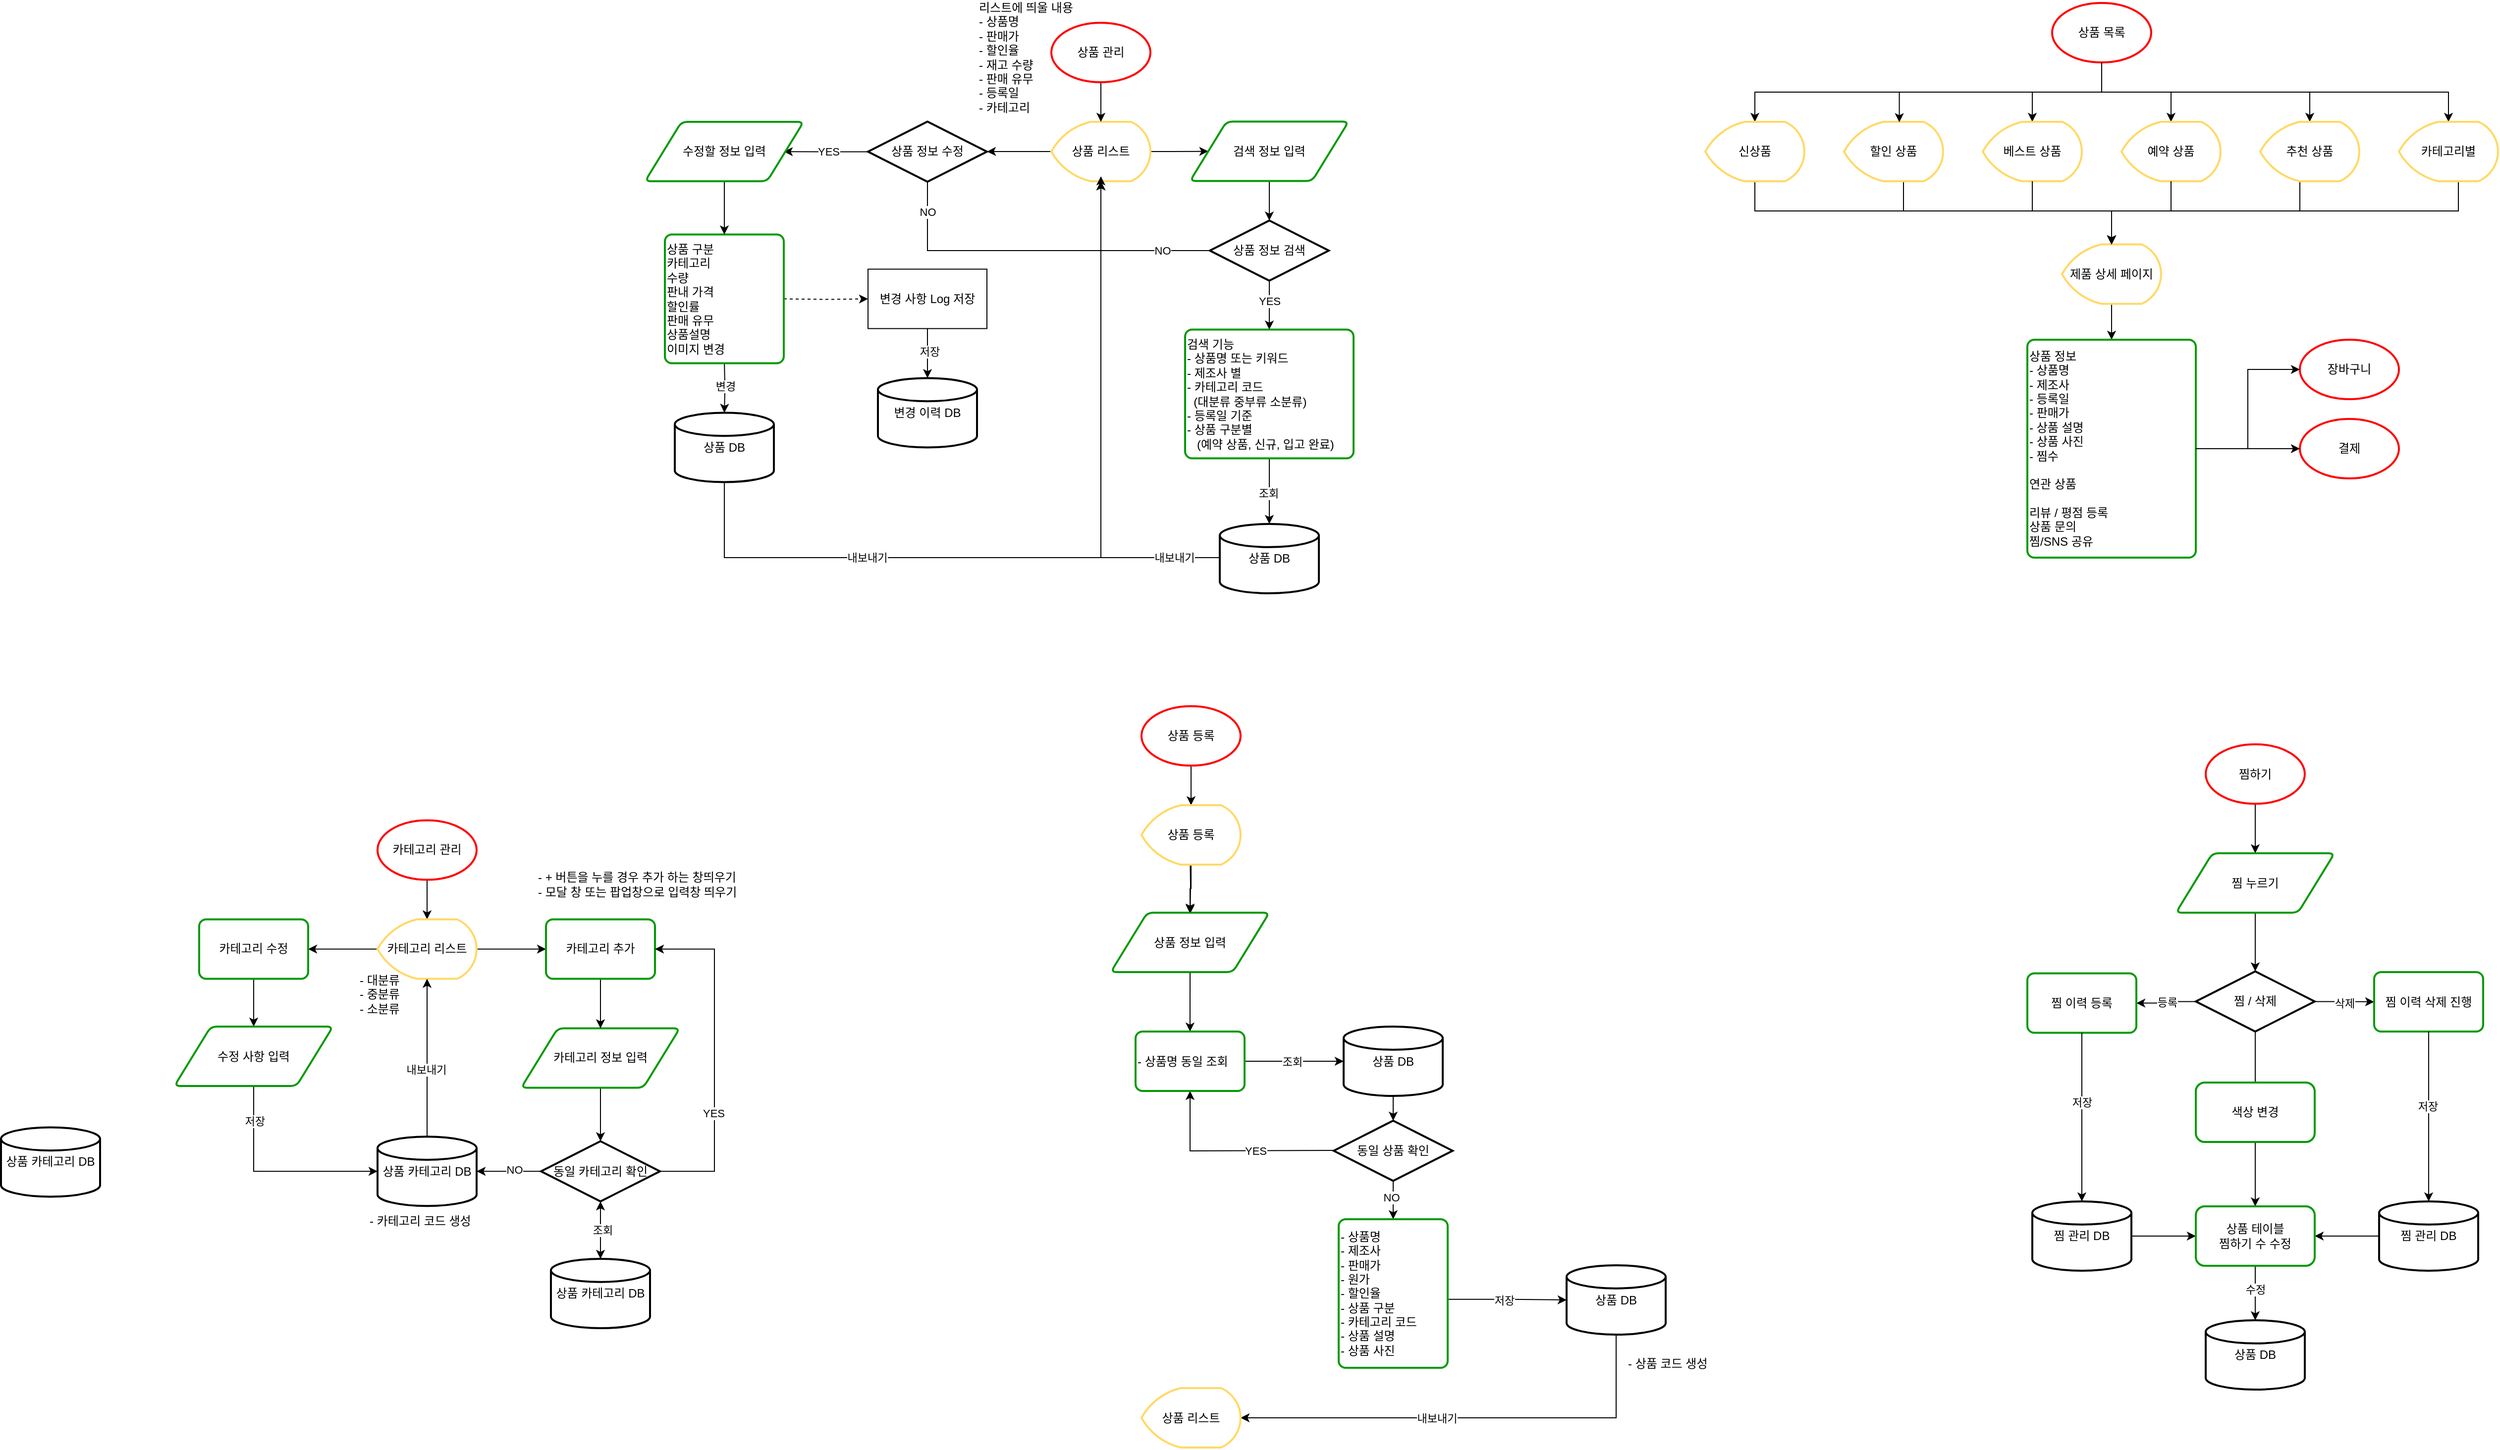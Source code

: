 <mxfile version="23.1.2" type="device">
  <diagram name="페이지-1" id="yqJjdgmA4nHY2cZOTzCT">
    <mxGraphModel dx="2234" dy="1586" grid="1" gridSize="10" guides="1" tooltips="1" connect="1" arrows="1" fold="1" page="0" pageScale="1" pageWidth="827" pageHeight="1169" math="0" shadow="0">
      <root>
        <mxCell id="0" />
        <mxCell id="1" parent="0" />
        <mxCell id="NPe-8h-_CcpF1HoH4NOW-5" value="" style="edgeStyle=orthogonalEdgeStyle;rounded=0;orthogonalLoop=1;jettySize=auto;html=1;" parent="1" edge="1">
          <mxGeometry relative="1" as="geometry">
            <mxPoint x="510" y="178.5" as="sourcePoint" />
            <mxPoint x="510.059" y="239.5" as="targetPoint" />
          </mxGeometry>
        </mxCell>
        <mxCell id="NPe-8h-_CcpF1HoH4NOW-21" value="" style="edgeStyle=orthogonalEdgeStyle;rounded=0;orthogonalLoop=1;jettySize=auto;html=1;" parent="1" edge="1">
          <mxGeometry relative="1" as="geometry">
            <mxPoint x="510" y="299.5" as="sourcePoint" />
            <mxPoint x="509.966" y="358.517" as="targetPoint" />
          </mxGeometry>
        </mxCell>
        <mxCell id="NPe-8h-_CcpF1HoH4NOW-9" value="" style="edgeStyle=orthogonalEdgeStyle;rounded=0;orthogonalLoop=1;jettySize=auto;html=1;exitX=1;exitY=0.5;exitDx=0;exitDy=0;entryX=0;entryY=0.5;entryDx=0;entryDy=0;entryPerimeter=0;" parent="1" source="NPe-8h-_CcpF1HoH4NOW-161" target="NPe-8h-_CcpF1HoH4NOW-165" edge="1">
          <mxGeometry relative="1" as="geometry">
            <mxPoint x="770" y="388.5" as="sourcePoint" />
            <mxPoint x="650" y="388.583" as="targetPoint" />
          </mxGeometry>
        </mxCell>
        <mxCell id="NPe-8h-_CcpF1HoH4NOW-158" value="조회" style="edgeLabel;html=1;align=center;verticalAlign=middle;resizable=0;points=[];" parent="NPe-8h-_CcpF1HoH4NOW-9" vertex="1" connectable="0">
          <mxGeometry x="-0.038" relative="1" as="geometry">
            <mxPoint as="offset" />
          </mxGeometry>
        </mxCell>
        <mxCell id="NPe-8h-_CcpF1HoH4NOW-162" value="" style="edgeStyle=orthogonalEdgeStyle;rounded=0;orthogonalLoop=1;jettySize=auto;html=1;" parent="1" edge="1">
          <mxGeometry relative="1" as="geometry">
            <mxPoint x="715" y="422.25" as="sourcePoint" />
            <mxPoint x="715" y="448.5" as="targetPoint" />
          </mxGeometry>
        </mxCell>
        <mxCell id="NPe-8h-_CcpF1HoH4NOW-48" style="edgeStyle=orthogonalEdgeStyle;rounded=0;orthogonalLoop=1;jettySize=auto;html=1;exitX=0;exitY=0.5;exitDx=0;exitDy=0;exitPerimeter=0;entryX=1;entryY=0.5;entryDx=0;entryDy=0;entryPerimeter=0;" parent="1" source="NPe-8h-_CcpF1HoH4NOW-103" edge="1" target="NPe-8h-_CcpF1HoH4NOW-113">
          <mxGeometry relative="1" as="geometry">
            <mxPoint x="361" y="-531" as="sourcePoint" />
            <mxPoint x="290" y="-470" as="targetPoint" />
            <Array as="points">
              <mxPoint x="310" y="-530" />
              <mxPoint x="310" y="-530" />
            </Array>
          </mxGeometry>
        </mxCell>
        <mxCell id="NPe-8h-_CcpF1HoH4NOW-17" value="리스트에 띄울 내용&lt;br&gt;- 상품명&lt;br&gt;- 판매가&lt;br&gt;- 할인율&lt;br&gt;- 재고 수량&lt;br&gt;- 판매 유무&lt;br&gt;- 등록일&lt;br&gt;- 카테고리" style="text;html=1;strokeColor=none;fillColor=none;align=left;verticalAlign=middle;whiteSpace=wrap;rounded=0;" parent="1" vertex="1">
          <mxGeometry x="295" y="-680" width="110" height="110.5" as="geometry" />
        </mxCell>
        <mxCell id="NPe-8h-_CcpF1HoH4NOW-25" style="edgeStyle=orthogonalEdgeStyle;rounded=0;orthogonalLoop=1;jettySize=auto;html=1;exitX=0;exitY=0.5;exitDx=0;exitDy=0;entryX=0.5;entryY=1;entryDx=0;entryDy=0;" parent="1" target="NPe-8h-_CcpF1HoH4NOW-161" edge="1">
          <mxGeometry relative="1" as="geometry">
            <mxPoint x="655" y="478.5" as="sourcePoint" />
            <mxPoint x="510" y="478.5" as="targetPoint" />
          </mxGeometry>
        </mxCell>
        <mxCell id="NPe-8h-_CcpF1HoH4NOW-164" value="YES" style="edgeLabel;html=1;align=center;verticalAlign=middle;resizable=0;points=[];" parent="NPe-8h-_CcpF1HoH4NOW-25" vertex="1" connectable="0">
          <mxGeometry x="-0.228" relative="1" as="geometry">
            <mxPoint as="offset" />
          </mxGeometry>
        </mxCell>
        <mxCell id="NPe-8h-_CcpF1HoH4NOW-22" style="edgeStyle=orthogonalEdgeStyle;rounded=0;orthogonalLoop=1;jettySize=auto;html=1;exitX=0.5;exitY=1;exitDx=0;exitDy=0;exitPerimeter=0;" parent="1" edge="1">
          <mxGeometry relative="1" as="geometry">
            <mxPoint x="715" y="422.25" as="sourcePoint" />
            <mxPoint x="715" y="422.25" as="targetPoint" />
          </mxGeometry>
        </mxCell>
        <mxCell id="NPe-8h-_CcpF1HoH4NOW-35" value="" style="edgeStyle=orthogonalEdgeStyle;rounded=0;orthogonalLoop=1;jettySize=auto;html=1;exitX=0.5;exitY=1;exitDx=0;exitDy=0;entryX=0.5;entryY=0;entryDx=0;entryDy=0;entryPerimeter=0;" parent="1" source="NPe-8h-_CcpF1HoH4NOW-108" target="NPe-8h-_CcpF1HoH4NOW-112" edge="1">
          <mxGeometry relative="1" as="geometry">
            <mxPoint x="864" y="-400.2" as="sourcePoint" />
            <mxPoint x="960" y="-400.2" as="targetPoint" />
          </mxGeometry>
        </mxCell>
        <mxCell id="NPe-8h-_CcpF1HoH4NOW-37" value="조회" style="edgeLabel;html=1;align=center;verticalAlign=middle;resizable=0;points=[];" parent="NPe-8h-_CcpF1HoH4NOW-35" vertex="1" connectable="0">
          <mxGeometry x="0.036" y="-1" relative="1" as="geometry">
            <mxPoint as="offset" />
          </mxGeometry>
        </mxCell>
        <mxCell id="NPe-8h-_CcpF1HoH4NOW-53" value="" style="edgeStyle=orthogonalEdgeStyle;rounded=0;orthogonalLoop=1;jettySize=auto;html=1;exitX=0;exitY=0.5;exitDx=0;exitDy=0;exitPerimeter=0;entryX=1;entryY=0.5;entryDx=0;entryDy=0;" parent="1" source="NPe-8h-_CcpF1HoH4NOW-170" target="NPe-8h-_CcpF1HoH4NOW-172" edge="1">
          <mxGeometry relative="1" as="geometry">
            <mxPoint x="-260" y="295.25" as="sourcePoint" />
            <mxPoint x="-400" y="285.25" as="targetPoint" />
          </mxGeometry>
        </mxCell>
        <mxCell id="NPe-8h-_CcpF1HoH4NOW-66" value="- 카테고리 코드 생성" style="text;html=1;strokeColor=none;fillColor=none;align=left;verticalAlign=middle;whiteSpace=wrap;rounded=0;" parent="1" vertex="1">
          <mxGeometry x="-320" y="534.63" width="127" height="30" as="geometry" />
        </mxCell>
        <mxCell id="NPe-8h-_CcpF1HoH4NOW-67" value="- 대분류&lt;br&gt;- 중분류&lt;br&gt;- 소분류" style="text;html=1;strokeColor=none;fillColor=none;align=left;verticalAlign=middle;whiteSpace=wrap;rounded=0;" parent="1" vertex="1">
          <mxGeometry x="-330" y="290.62" width="50" height="60" as="geometry" />
        </mxCell>
        <mxCell id="NPe-8h-_CcpF1HoH4NOW-95" value="" style="edgeStyle=orthogonalEdgeStyle;rounded=0;orthogonalLoop=1;jettySize=auto;html=1;" parent="1" edge="1">
          <mxGeometry relative="1" as="geometry">
            <mxPoint x="40.059" y="-316.25" as="sourcePoint" />
            <mxPoint x="40" y="-266.25" as="targetPoint" />
          </mxGeometry>
        </mxCell>
        <mxCell id="NPe-8h-_CcpF1HoH4NOW-96" value="변경" style="edgeLabel;html=1;align=center;verticalAlign=middle;resizable=0;points=[];" parent="NPe-8h-_CcpF1HoH4NOW-95" vertex="1" connectable="0">
          <mxGeometry x="-0.06" relative="1" as="geometry">
            <mxPoint as="offset" />
          </mxGeometry>
        </mxCell>
        <mxCell id="NPe-8h-_CcpF1HoH4NOW-99" style="edgeStyle=orthogonalEdgeStyle;rounded=0;orthogonalLoop=1;jettySize=auto;html=1;dashed=1;entryX=0;entryY=0.5;entryDx=0;entryDy=0;" parent="1" edge="1" target="NPe-8h-_CcpF1HoH4NOW-100">
          <mxGeometry relative="1" as="geometry">
            <mxPoint x="-175" y="-391.25" as="targetPoint" />
            <mxPoint x="100" y="-381.25" as="sourcePoint" />
          </mxGeometry>
        </mxCell>
        <mxCell id="NPe-8h-_CcpF1HoH4NOW-102" value="" style="edgeStyle=orthogonalEdgeStyle;rounded=0;orthogonalLoop=1;jettySize=auto;html=1;entryX=0.5;entryY=0;entryDx=0;entryDy=0;entryPerimeter=0;" parent="1" source="NPe-8h-_CcpF1HoH4NOW-100" target="nD0UYpK1AcCFRPNusd-Y-6" edge="1">
          <mxGeometry relative="1" as="geometry">
            <mxPoint x="215" y="-301.25" as="targetPoint" />
          </mxGeometry>
        </mxCell>
        <mxCell id="nD0UYpK1AcCFRPNusd-Y-7" value="저장" style="edgeLabel;html=1;align=center;verticalAlign=middle;resizable=0;points=[];" vertex="1" connectable="0" parent="NPe-8h-_CcpF1HoH4NOW-102">
          <mxGeometry x="-0.103" y="2" relative="1" as="geometry">
            <mxPoint as="offset" />
          </mxGeometry>
        </mxCell>
        <mxCell id="NPe-8h-_CcpF1HoH4NOW-100" value="변경 사항 Log 저장" style="whiteSpace=wrap;html=1;" parent="1" vertex="1">
          <mxGeometry x="185" y="-411.25" width="120" height="60" as="geometry" />
        </mxCell>
        <mxCell id="nD0UYpK1AcCFRPNusd-Y-18" value="" style="edgeStyle=orthogonalEdgeStyle;rounded=0;orthogonalLoop=1;jettySize=auto;html=1;" edge="1" parent="1" source="NPe-8h-_CcpF1HoH4NOW-103" target="NPe-8h-_CcpF1HoH4NOW-106">
          <mxGeometry relative="1" as="geometry" />
        </mxCell>
        <mxCell id="NPe-8h-_CcpF1HoH4NOW-103" value="상품 리스트" style="strokeWidth=2;html=1;shape=mxgraph.flowchart.display;whiteSpace=wrap;strokeColor=#FFD966;" parent="1" vertex="1">
          <mxGeometry x="370" y="-560" width="100" height="60" as="geometry" />
        </mxCell>
        <mxCell id="NPe-8h-_CcpF1HoH4NOW-105" value="" style="edgeStyle=orthogonalEdgeStyle;rounded=0;orthogonalLoop=1;jettySize=auto;html=1;" parent="1" source="NPe-8h-_CcpF1HoH4NOW-104" target="NPe-8h-_CcpF1HoH4NOW-103" edge="1">
          <mxGeometry relative="1" as="geometry" />
        </mxCell>
        <mxCell id="NPe-8h-_CcpF1HoH4NOW-104" value="상품 관리" style="strokeWidth=2;html=1;shape=mxgraph.flowchart.start_1;whiteSpace=wrap;strokeColor=#FF0000;" parent="1" vertex="1">
          <mxGeometry x="370" y="-660" width="100" height="60" as="geometry" />
        </mxCell>
        <mxCell id="nD0UYpK1AcCFRPNusd-Y-19" value="" style="edgeStyle=orthogonalEdgeStyle;rounded=0;orthogonalLoop=1;jettySize=auto;html=1;" edge="1" parent="1" source="NPe-8h-_CcpF1HoH4NOW-106" target="NPe-8h-_CcpF1HoH4NOW-107">
          <mxGeometry relative="1" as="geometry" />
        </mxCell>
        <mxCell id="NPe-8h-_CcpF1HoH4NOW-106" value="검색 정보 입력" style="shape=parallelogram;html=1;strokeWidth=2;perimeter=parallelogramPerimeter;whiteSpace=wrap;rounded=1;arcSize=12;size=0.23;strokeColor=#009900;" parent="1" vertex="1">
          <mxGeometry x="510" y="-560.25" width="160" height="60" as="geometry" />
        </mxCell>
        <mxCell id="nD0UYpK1AcCFRPNusd-Y-20" value="" style="edgeStyle=orthogonalEdgeStyle;rounded=0;orthogonalLoop=1;jettySize=auto;html=1;" edge="1" parent="1" source="NPe-8h-_CcpF1HoH4NOW-107" target="NPe-8h-_CcpF1HoH4NOW-108">
          <mxGeometry relative="1" as="geometry" />
        </mxCell>
        <mxCell id="nD0UYpK1AcCFRPNusd-Y-21" value="YES" style="edgeLabel;html=1;align=center;verticalAlign=middle;resizable=0;points=[];" vertex="1" connectable="0" parent="nD0UYpK1AcCFRPNusd-Y-20">
          <mxGeometry x="-0.43" relative="1" as="geometry">
            <mxPoint y="6" as="offset" />
          </mxGeometry>
        </mxCell>
        <mxCell id="NPe-8h-_CcpF1HoH4NOW-107" value="상품 정보 검색" style="strokeWidth=2;html=1;shape=mxgraph.flowchart.decision;whiteSpace=wrap;" parent="1" vertex="1">
          <mxGeometry x="530" y="-460.33" width="120" height="60.75" as="geometry" />
        </mxCell>
        <mxCell id="NPe-8h-_CcpF1HoH4NOW-108" value="검색 기능&lt;br style=&quot;border-color: var(--border-color);&quot;&gt;&lt;span style=&quot;&quot;&gt;- 상품명 또는 키워드&lt;/span&gt;&lt;br style=&quot;border-color: var(--border-color);&quot;&gt;&lt;span style=&quot;&quot;&gt;- 제조사 별&lt;/span&gt;&lt;br style=&quot;border-color: var(--border-color);&quot;&gt;&lt;span style=&quot;&quot;&gt;- 카테고리 코드 &lt;br&gt;&amp;nbsp; (대분류 중부류 소분류)&lt;/span&gt;&lt;br style=&quot;border-color: var(--border-color);&quot;&gt;&lt;span style=&quot;&quot;&gt;- 등록일 기준&lt;/span&gt;&lt;br style=&quot;border-color: var(--border-color);&quot;&gt;&lt;span style=&quot;&quot;&gt;- 상품 구분별&lt;br&gt;&amp;nbsp; &amp;nbsp;(예약 상품, 신규, 입고 완료)&lt;/span&gt;" style="rounded=1;whiteSpace=wrap;html=1;absoluteArcSize=1;arcSize=14;strokeWidth=2;align=left;strokeColor=#009900;" parent="1" vertex="1">
          <mxGeometry x="505" y="-350.25" width="170" height="130" as="geometry" />
        </mxCell>
        <mxCell id="NPe-8h-_CcpF1HoH4NOW-112" value="상품 DB" style="strokeWidth=2;html=1;shape=mxgraph.flowchart.database;whiteSpace=wrap;" parent="1" vertex="1">
          <mxGeometry x="540" y="-154" width="100" height="70" as="geometry" />
        </mxCell>
        <mxCell id="nD0UYpK1AcCFRPNusd-Y-2" value="" style="edgeStyle=orthogonalEdgeStyle;rounded=0;orthogonalLoop=1;jettySize=auto;html=1;" edge="1" parent="1" source="NPe-8h-_CcpF1HoH4NOW-113">
          <mxGeometry relative="1" as="geometry">
            <mxPoint x="100" y="-529.941" as="targetPoint" />
          </mxGeometry>
        </mxCell>
        <mxCell id="nD0UYpK1AcCFRPNusd-Y-4" value="YES" style="edgeLabel;html=1;align=center;verticalAlign=middle;resizable=0;points=[];" vertex="1" connectable="0" parent="nD0UYpK1AcCFRPNusd-Y-2">
          <mxGeometry x="-0.061" relative="1" as="geometry">
            <mxPoint as="offset" />
          </mxGeometry>
        </mxCell>
        <mxCell id="NPe-8h-_CcpF1HoH4NOW-113" value="상품 정보 수정" style="strokeWidth=2;html=1;shape=mxgraph.flowchart.decision;whiteSpace=wrap;" parent="1" vertex="1">
          <mxGeometry x="185" y="-560.25" width="120" height="60.75" as="geometry" />
        </mxCell>
        <mxCell id="NPe-8h-_CcpF1HoH4NOW-260" value="" style="edgeStyle=orthogonalEdgeStyle;rounded=0;orthogonalLoop=1;jettySize=auto;html=1;" parent="1" source="NPe-8h-_CcpF1HoH4NOW-137" target="NPe-8h-_CcpF1HoH4NOW-259" edge="1">
          <mxGeometry relative="1" as="geometry" />
        </mxCell>
        <mxCell id="NPe-8h-_CcpF1HoH4NOW-137" value="상품 등록" style="strokeWidth=2;html=1;shape=mxgraph.flowchart.start_1;whiteSpace=wrap;strokeColor=#FF0000;" parent="1" vertex="1">
          <mxGeometry x="461" y="30" width="100" height="60" as="geometry" />
        </mxCell>
        <mxCell id="NPe-8h-_CcpF1HoH4NOW-175" value="" style="edgeStyle=orthogonalEdgeStyle;rounded=0;orthogonalLoop=1;jettySize=auto;html=1;" parent="1" source="NPe-8h-_CcpF1HoH4NOW-139" target="NPe-8h-_CcpF1HoH4NOW-174" edge="1">
          <mxGeometry relative="1" as="geometry" />
        </mxCell>
        <mxCell id="NPe-8h-_CcpF1HoH4NOW-139" value="카테고리 정보 입력" style="shape=parallelogram;html=1;strokeWidth=2;perimeter=parallelogramPerimeter;whiteSpace=wrap;rounded=1;arcSize=12;size=0.23;strokeColor=#009900;" parent="1" vertex="1">
          <mxGeometry x="-165" y="355.25" width="160" height="60" as="geometry" />
        </mxCell>
        <mxCell id="NPe-8h-_CcpF1HoH4NOW-140" value="상품 정보 입력" style="shape=parallelogram;html=1;strokeWidth=2;perimeter=parallelogramPerimeter;whiteSpace=wrap;rounded=1;arcSize=12;size=0.23;strokeColor=#009900;" parent="1" vertex="1">
          <mxGeometry x="430" y="238.5" width="160" height="60" as="geometry" />
        </mxCell>
        <mxCell id="NPe-8h-_CcpF1HoH4NOW-142" value="" style="edgeStyle=orthogonalEdgeStyle;rounded=0;orthogonalLoop=1;jettySize=auto;html=1;exitX=0.5;exitY=1;exitDx=0;exitDy=0;entryX=0.5;entryY=0;entryDx=0;entryDy=0;" parent="1" target="NPe-8h-_CcpF1HoH4NOW-156" edge="1">
          <mxGeometry relative="1" as="geometry">
            <mxPoint x="715" y="508.5" as="sourcePoint" />
            <mxPoint x="657" y="678.5" as="targetPoint" />
          </mxGeometry>
        </mxCell>
        <mxCell id="NPe-8h-_CcpF1HoH4NOW-143" value="NO" style="edgeLabel;html=1;align=center;verticalAlign=middle;resizable=0;points=[];" parent="NPe-8h-_CcpF1HoH4NOW-142" vertex="1" connectable="0">
          <mxGeometry x="-0.049" y="-2" relative="1" as="geometry">
            <mxPoint y="-2" as="offset" />
          </mxGeometry>
        </mxCell>
        <mxCell id="NPe-8h-_CcpF1HoH4NOW-145" value="" style="edgeStyle=orthogonalEdgeStyle;rounded=0;orthogonalLoop=1;jettySize=auto;html=1;exitX=1;exitY=0.539;exitDx=0;exitDy=0;exitPerimeter=0;entryX=0;entryY=0.5;entryDx=0;entryDy=0;entryPerimeter=0;" parent="1" source="NPe-8h-_CcpF1HoH4NOW-156" target="NPe-8h-_CcpF1HoH4NOW-167" edge="1">
          <mxGeometry relative="1" as="geometry">
            <mxPoint x="777" y="628" as="sourcePoint" />
            <mxPoint x="880" y="628.5" as="targetPoint" />
          </mxGeometry>
        </mxCell>
        <mxCell id="NPe-8h-_CcpF1HoH4NOW-146" value="저장" style="edgeLabel;html=1;align=center;verticalAlign=middle;resizable=0;points=[];" parent="NPe-8h-_CcpF1HoH4NOW-145" vertex="1" connectable="0">
          <mxGeometry x="-0.022" y="-1" relative="1" as="geometry">
            <mxPoint x="-2" as="offset" />
          </mxGeometry>
        </mxCell>
        <mxCell id="NPe-8h-_CcpF1HoH4NOW-147" style="edgeStyle=orthogonalEdgeStyle;rounded=0;orthogonalLoop=1;jettySize=auto;html=1;entryX=1;entryY=0.5;entryDx=0;entryDy=0;exitX=0.5;exitY=1;exitDx=0;exitDy=0;exitPerimeter=0;entryPerimeter=0;" parent="1" source="NPe-8h-_CcpF1HoH4NOW-167" target="NPe-8h-_CcpF1HoH4NOW-168" edge="1">
          <mxGeometry relative="1" as="geometry">
            <mxPoint x="570" y="748" as="targetPoint" />
            <mxPoint x="938" y="668.5" as="sourcePoint" />
            <Array as="points">
              <mxPoint x="940" y="748.5" />
            </Array>
          </mxGeometry>
        </mxCell>
        <mxCell id="NPe-8h-_CcpF1HoH4NOW-148" value="내보내기" style="edgeLabel;html=1;align=center;verticalAlign=middle;resizable=0;points=[];" parent="NPe-8h-_CcpF1HoH4NOW-147" vertex="1" connectable="0">
          <mxGeometry x="0.001" y="1" relative="1" as="geometry">
            <mxPoint x="-34" y="-1" as="offset" />
          </mxGeometry>
        </mxCell>
        <mxCell id="NPe-8h-_CcpF1HoH4NOW-151" value="- 상품 코드 생성" style="text;html=1;strokeColor=none;fillColor=none;align=left;verticalAlign=middle;whiteSpace=wrap;rounded=0;" parent="1" vertex="1">
          <mxGeometry x="950" y="678.5" width="110" height="30" as="geometry" />
        </mxCell>
        <mxCell id="NPe-8h-_CcpF1HoH4NOW-155" style="edgeStyle=orthogonalEdgeStyle;rounded=0;orthogonalLoop=1;jettySize=auto;html=1;exitX=0.5;exitY=1;exitDx=0;exitDy=0;exitPerimeter=0;" parent="1" edge="1">
          <mxGeometry relative="1" as="geometry">
            <mxPoint x="938" y="661.75" as="sourcePoint" />
            <mxPoint x="938" y="661.75" as="targetPoint" />
          </mxGeometry>
        </mxCell>
        <mxCell id="NPe-8h-_CcpF1HoH4NOW-156" value="- 상품명&lt;br style=&quot;border-color: var(--border-color);&quot;&gt;- 제조사&lt;br style=&quot;border-color: var(--border-color);&quot;&gt;- 판매가&lt;br style=&quot;border-color: var(--border-color);&quot;&gt;- 원가&lt;br style=&quot;border-color: var(--border-color);&quot;&gt;- 할인율&lt;br style=&quot;border-color: var(--border-color);&quot;&gt;- 상품 구분&lt;br style=&quot;border-color: var(--border-color);&quot;&gt;- 카테고리 코드&lt;br style=&quot;border-color: var(--border-color);&quot;&gt;- 상품 설명&lt;br style=&quot;border-color: var(--border-color);&quot;&gt;- 상품 사진" style="rounded=1;whiteSpace=wrap;html=1;absoluteArcSize=1;arcSize=14;strokeWidth=2;align=left;strokeColor=#009900;" parent="1" vertex="1">
          <mxGeometry x="660" y="548" width="110" height="150" as="geometry" />
        </mxCell>
        <mxCell id="NPe-8h-_CcpF1HoH4NOW-161" value="- 상품명 동일 조회" style="rounded=1;whiteSpace=wrap;html=1;absoluteArcSize=1;arcSize=14;strokeWidth=2;align=left;strokeColor=#009900;" parent="1" vertex="1">
          <mxGeometry x="455" y="358.5" width="110" height="60" as="geometry" />
        </mxCell>
        <mxCell id="NPe-8h-_CcpF1HoH4NOW-165" value="상품 DB" style="strokeWidth=2;html=1;shape=mxgraph.flowchart.database;whiteSpace=wrap;" parent="1" vertex="1">
          <mxGeometry x="665" y="353.5" width="100" height="70" as="geometry" />
        </mxCell>
        <mxCell id="NPe-8h-_CcpF1HoH4NOW-166" value="동일 상품 확인" style="strokeWidth=2;html=1;shape=mxgraph.flowchart.decision;whiteSpace=wrap;" parent="1" vertex="1">
          <mxGeometry x="655" y="448.5" width="120" height="60.75" as="geometry" />
        </mxCell>
        <mxCell id="NPe-8h-_CcpF1HoH4NOW-167" value="상품 DB" style="strokeWidth=2;html=1;shape=mxgraph.flowchart.database;whiteSpace=wrap;" parent="1" vertex="1">
          <mxGeometry x="890" y="594.5" width="100" height="70" as="geometry" />
        </mxCell>
        <mxCell id="NPe-8h-_CcpF1HoH4NOW-168" value="상품 리스트" style="strokeWidth=2;html=1;shape=mxgraph.flowchart.display;whiteSpace=wrap;strokeColor=#FFD966;" parent="1" vertex="1">
          <mxGeometry x="461" y="718.5" width="100" height="60" as="geometry" />
        </mxCell>
        <mxCell id="NPe-8h-_CcpF1HoH4NOW-171" value="" style="edgeStyle=orthogonalEdgeStyle;rounded=0;orthogonalLoop=1;jettySize=auto;html=1;" parent="1" source="NPe-8h-_CcpF1HoH4NOW-169" target="NPe-8h-_CcpF1HoH4NOW-170" edge="1">
          <mxGeometry relative="1" as="geometry" />
        </mxCell>
        <mxCell id="NPe-8h-_CcpF1HoH4NOW-169" value="카테고리 관리" style="strokeWidth=2;html=1;shape=mxgraph.flowchart.start_1;whiteSpace=wrap;strokeColor=#FF0000;" parent="1" vertex="1">
          <mxGeometry x="-310" y="145.25" width="100" height="60" as="geometry" />
        </mxCell>
        <mxCell id="NPe-8h-_CcpF1HoH4NOW-177" value="" style="edgeStyle=orthogonalEdgeStyle;rounded=0;orthogonalLoop=1;jettySize=auto;html=1;" parent="1" source="NPe-8h-_CcpF1HoH4NOW-170" target="NPe-8h-_CcpF1HoH4NOW-173" edge="1">
          <mxGeometry relative="1" as="geometry" />
        </mxCell>
        <mxCell id="NPe-8h-_CcpF1HoH4NOW-170" value="카테고리 리스트" style="strokeWidth=2;html=1;shape=mxgraph.flowchart.display;whiteSpace=wrap;strokeColor=#FFD966;" parent="1" vertex="1">
          <mxGeometry x="-310" y="245.25" width="100" height="60" as="geometry" />
        </mxCell>
        <mxCell id="NPe-8h-_CcpF1HoH4NOW-185" value="" style="edgeStyle=orthogonalEdgeStyle;rounded=0;orthogonalLoop=1;jettySize=auto;html=1;" parent="1" source="NPe-8h-_CcpF1HoH4NOW-172" target="NPe-8h-_CcpF1HoH4NOW-184" edge="1">
          <mxGeometry relative="1" as="geometry" />
        </mxCell>
        <mxCell id="NPe-8h-_CcpF1HoH4NOW-172" value="카테고리 수정" style="rounded=1;whiteSpace=wrap;html=1;absoluteArcSize=1;arcSize=14;strokeWidth=2;align=center;strokeColor=#009900;" parent="1" vertex="1">
          <mxGeometry x="-490" y="245.25" width="110" height="60" as="geometry" />
        </mxCell>
        <mxCell id="NPe-8h-_CcpF1HoH4NOW-176" value="" style="edgeStyle=orthogonalEdgeStyle;rounded=0;orthogonalLoop=1;jettySize=auto;html=1;" parent="1" source="NPe-8h-_CcpF1HoH4NOW-173" target="NPe-8h-_CcpF1HoH4NOW-139" edge="1">
          <mxGeometry relative="1" as="geometry" />
        </mxCell>
        <mxCell id="NPe-8h-_CcpF1HoH4NOW-173" value="카테고리 추가" style="rounded=1;whiteSpace=wrap;html=1;absoluteArcSize=1;arcSize=14;strokeWidth=2;align=center;strokeColor=#009900;" parent="1" vertex="1">
          <mxGeometry x="-140" y="245.25" width="110" height="60" as="geometry" />
        </mxCell>
        <mxCell id="NPe-8h-_CcpF1HoH4NOW-178" style="edgeStyle=orthogonalEdgeStyle;rounded=0;orthogonalLoop=1;jettySize=auto;html=1;exitX=1;exitY=0.5;exitDx=0;exitDy=0;exitPerimeter=0;entryX=1;entryY=0.5;entryDx=0;entryDy=0;" parent="1" source="NPe-8h-_CcpF1HoH4NOW-174" target="NPe-8h-_CcpF1HoH4NOW-173" edge="1">
          <mxGeometry relative="1" as="geometry">
            <Array as="points">
              <mxPoint x="30" y="500" />
              <mxPoint x="30" y="275" />
            </Array>
          </mxGeometry>
        </mxCell>
        <mxCell id="NPe-8h-_CcpF1HoH4NOW-179" value="YES" style="edgeLabel;html=1;align=center;verticalAlign=middle;resizable=0;points=[];" parent="NPe-8h-_CcpF1HoH4NOW-178" vertex="1" connectable="0">
          <mxGeometry x="-0.328" y="1" relative="1" as="geometry">
            <mxPoint as="offset" />
          </mxGeometry>
        </mxCell>
        <mxCell id="NPe-8h-_CcpF1HoH4NOW-181" value="" style="edgeStyle=orthogonalEdgeStyle;rounded=0;orthogonalLoop=1;jettySize=auto;html=1;exitX=0;exitY=0.5;exitDx=0;exitDy=0;exitPerimeter=0;entryX=1;entryY=0.5;entryDx=0;entryDy=0;entryPerimeter=0;" parent="1" source="NPe-8h-_CcpF1HoH4NOW-174" edge="1" target="NPe-8h-_CcpF1HoH4NOW-195">
          <mxGeometry relative="1" as="geometry">
            <mxPoint x="100.059" y="455.25" as="targetPoint" />
          </mxGeometry>
        </mxCell>
        <mxCell id="NPe-8h-_CcpF1HoH4NOW-182" value="NO" style="edgeLabel;html=1;align=center;verticalAlign=middle;resizable=0;points=[];" parent="NPe-8h-_CcpF1HoH4NOW-181" vertex="1" connectable="0">
          <mxGeometry x="-0.106" y="-2" relative="1" as="geometry">
            <mxPoint x="2" as="offset" />
          </mxGeometry>
        </mxCell>
        <mxCell id="NPe-8h-_CcpF1HoH4NOW-250" value="" style="edgeStyle=orthogonalEdgeStyle;rounded=0;orthogonalLoop=1;jettySize=auto;html=1;exitX=0.5;exitY=1;exitDx=0;exitDy=0;exitPerimeter=0;entryX=0.5;entryY=0;entryDx=0;entryDy=0;entryPerimeter=0;startArrow=classic;startFill=1;" parent="1" source="NPe-8h-_CcpF1HoH4NOW-174" target="NPe-8h-_CcpF1HoH4NOW-249" edge="1">
          <mxGeometry relative="1" as="geometry">
            <mxPoint x="-85" y="550.75" as="sourcePoint" />
            <mxPoint x="150" y="509.25" as="targetPoint" />
            <Array as="points">
              <mxPoint x="-85" y="588" />
              <mxPoint x="-85" y="588" />
            </Array>
          </mxGeometry>
        </mxCell>
        <mxCell id="NPe-8h-_CcpF1HoH4NOW-251" value="조회" style="edgeLabel;html=1;align=center;verticalAlign=middle;resizable=0;points=[];" parent="NPe-8h-_CcpF1HoH4NOW-250" vertex="1" connectable="0">
          <mxGeometry x="-0.068" y="2" relative="1" as="geometry">
            <mxPoint y="2" as="offset" />
          </mxGeometry>
        </mxCell>
        <mxCell id="NPe-8h-_CcpF1HoH4NOW-174" value="동일 카테고리 확인" style="strokeWidth=2;html=1;shape=mxgraph.flowchart.decision;whiteSpace=wrap;" parent="1" vertex="1">
          <mxGeometry x="-145" y="469.25" width="120" height="60.75" as="geometry" />
        </mxCell>
        <mxCell id="NPe-8h-_CcpF1HoH4NOW-187" value="" style="edgeStyle=orthogonalEdgeStyle;rounded=0;orthogonalLoop=1;jettySize=auto;html=1;entryX=0;entryY=0.5;entryDx=0;entryDy=0;entryPerimeter=0;exitX=0.5;exitY=1;exitDx=0;exitDy=0;" parent="1" source="NPe-8h-_CcpF1HoH4NOW-184" edge="1" target="NPe-8h-_CcpF1HoH4NOW-195">
          <mxGeometry relative="1" as="geometry">
            <mxPoint x="-640" y="455.25" as="targetPoint" />
          </mxGeometry>
        </mxCell>
        <mxCell id="NPe-8h-_CcpF1HoH4NOW-188" value="저장" style="edgeLabel;html=1;align=center;verticalAlign=middle;resizable=0;points=[];" parent="NPe-8h-_CcpF1HoH4NOW-187" vertex="1" connectable="0">
          <mxGeometry x="-0.114" y="-1" relative="1" as="geometry">
            <mxPoint x="-7" y="-52" as="offset" />
          </mxGeometry>
        </mxCell>
        <mxCell id="NPe-8h-_CcpF1HoH4NOW-184" value="수정 사항 입력" style="shape=parallelogram;html=1;strokeWidth=2;perimeter=parallelogramPerimeter;whiteSpace=wrap;rounded=1;arcSize=12;size=0.23;strokeColor=#009900;" parent="1" vertex="1">
          <mxGeometry x="-515" y="353.5" width="160" height="60" as="geometry" />
        </mxCell>
        <mxCell id="NPe-8h-_CcpF1HoH4NOW-193" value="" style="edgeStyle=orthogonalEdgeStyle;rounded=0;orthogonalLoop=1;jettySize=auto;html=1;" parent="1" source="NPe-8h-_CcpF1HoH4NOW-191" target="NPe-8h-_CcpF1HoH4NOW-192" edge="1">
          <mxGeometry relative="1" as="geometry" />
        </mxCell>
        <mxCell id="NPe-8h-_CcpF1HoH4NOW-191" value="찜하기" style="strokeWidth=2;html=1;shape=mxgraph.flowchart.start_1;whiteSpace=wrap;strokeColor=#FF0000;" parent="1" vertex="1">
          <mxGeometry x="1535" y="68.5" width="100" height="60" as="geometry" />
        </mxCell>
        <mxCell id="NPe-8h-_CcpF1HoH4NOW-207" value="" style="edgeStyle=orthogonalEdgeStyle;rounded=0;orthogonalLoop=1;jettySize=auto;html=1;" parent="1" source="NPe-8h-_CcpF1HoH4NOW-192" target="NPe-8h-_CcpF1HoH4NOW-196" edge="1">
          <mxGeometry relative="1" as="geometry" />
        </mxCell>
        <mxCell id="NPe-8h-_CcpF1HoH4NOW-192" value="찜 누르기" style="shape=parallelogram;html=1;strokeWidth=2;perimeter=parallelogramPerimeter;whiteSpace=wrap;rounded=1;arcSize=12;size=0.23;strokeColor=#009900;" parent="1" vertex="1">
          <mxGeometry x="1505" y="178.5" width="160" height="60" as="geometry" />
        </mxCell>
        <mxCell id="nD0UYpK1AcCFRPNusd-Y-33" value="" style="edgeStyle=orthogonalEdgeStyle;rounded=0;orthogonalLoop=1;jettySize=auto;html=1;entryX=0.5;entryY=1;entryDx=0;entryDy=0;entryPerimeter=0;" edge="1" parent="1" source="NPe-8h-_CcpF1HoH4NOW-195" target="NPe-8h-_CcpF1HoH4NOW-170">
          <mxGeometry relative="1" as="geometry" />
        </mxCell>
        <mxCell id="nD0UYpK1AcCFRPNusd-Y-34" value="내보내기" style="edgeLabel;html=1;align=center;verticalAlign=middle;resizable=0;points=[];" vertex="1" connectable="0" parent="nD0UYpK1AcCFRPNusd-Y-33">
          <mxGeometry x="-0.151" y="1" relative="1" as="geometry">
            <mxPoint as="offset" />
          </mxGeometry>
        </mxCell>
        <mxCell id="NPe-8h-_CcpF1HoH4NOW-195" value="상품 카테고리&amp;nbsp;DB" style="strokeWidth=2;html=1;shape=mxgraph.flowchart.database;whiteSpace=wrap;" parent="1" vertex="1">
          <mxGeometry x="-310" y="464.62" width="100" height="70" as="geometry" />
        </mxCell>
        <mxCell id="NPe-8h-_CcpF1HoH4NOW-198" value="" style="edgeStyle=orthogonalEdgeStyle;rounded=0;orthogonalLoop=1;jettySize=auto;html=1;" parent="1" source="NPe-8h-_CcpF1HoH4NOW-196" target="NPe-8h-_CcpF1HoH4NOW-197" edge="1">
          <mxGeometry relative="1" as="geometry" />
        </mxCell>
        <mxCell id="NPe-8h-_CcpF1HoH4NOW-199" value="삭제" style="edgeLabel;html=1;align=center;verticalAlign=middle;resizable=0;points=[];" parent="NPe-8h-_CcpF1HoH4NOW-198" vertex="1" connectable="0">
          <mxGeometry x="0.01" y="-4" relative="1" as="geometry">
            <mxPoint y="-3" as="offset" />
          </mxGeometry>
        </mxCell>
        <mxCell id="NPe-8h-_CcpF1HoH4NOW-201" value="" style="edgeStyle=orthogonalEdgeStyle;rounded=0;orthogonalLoop=1;jettySize=auto;html=1;" parent="1" source="NPe-8h-_CcpF1HoH4NOW-196" target="NPe-8h-_CcpF1HoH4NOW-200" edge="1">
          <mxGeometry relative="1" as="geometry" />
        </mxCell>
        <mxCell id="NPe-8h-_CcpF1HoH4NOW-202" value="등록" style="edgeLabel;html=1;align=center;verticalAlign=middle;resizable=0;points=[];" parent="NPe-8h-_CcpF1HoH4NOW-201" vertex="1" connectable="0">
          <mxGeometry x="-0.067" y="-1" relative="1" as="geometry">
            <mxPoint x="-1" y="2" as="offset" />
          </mxGeometry>
        </mxCell>
        <mxCell id="NPe-8h-_CcpF1HoH4NOW-215" value="" style="edgeStyle=orthogonalEdgeStyle;rounded=0;orthogonalLoop=1;jettySize=auto;html=1;" parent="1" source="NPe-8h-_CcpF1HoH4NOW-196" target="NPe-8h-_CcpF1HoH4NOW-214" edge="1">
          <mxGeometry relative="1" as="geometry" />
        </mxCell>
        <mxCell id="NPe-8h-_CcpF1HoH4NOW-196" value="찜 / 삭제" style="strokeWidth=2;html=1;shape=mxgraph.flowchart.decision;whiteSpace=wrap;" parent="1" vertex="1">
          <mxGeometry x="1525" y="297.75" width="120" height="60.75" as="geometry" />
        </mxCell>
        <mxCell id="NPe-8h-_CcpF1HoH4NOW-197" value="찜 이력 삭제 진행" style="rounded=1;whiteSpace=wrap;html=1;absoluteArcSize=1;arcSize=14;strokeWidth=2;align=center;strokeColor=#009900;" parent="1" vertex="1">
          <mxGeometry x="1705" y="298.5" width="110" height="60" as="geometry" />
        </mxCell>
        <mxCell id="NPe-8h-_CcpF1HoH4NOW-200" value="찜 이력 등록" style="rounded=1;whiteSpace=wrap;html=1;absoluteArcSize=1;arcSize=14;strokeWidth=2;align=center;strokeColor=#009900;" parent="1" vertex="1">
          <mxGeometry x="1355" y="299.75" width="110" height="60" as="geometry" />
        </mxCell>
        <mxCell id="NPe-8h-_CcpF1HoH4NOW-203" style="edgeStyle=orthogonalEdgeStyle;rounded=0;orthogonalLoop=1;jettySize=auto;html=1;exitX=0.5;exitY=1;exitDx=0;exitDy=0;entryX=0.5;entryY=0;entryDx=0;entryDy=0;entryPerimeter=0;" parent="1" source="NPe-8h-_CcpF1HoH4NOW-200" target="NPe-8h-_CcpF1HoH4NOW-211" edge="1">
          <mxGeometry relative="1" as="geometry">
            <mxPoint x="1705" y="484.25" as="targetPoint" />
          </mxGeometry>
        </mxCell>
        <mxCell id="NPe-8h-_CcpF1HoH4NOW-205" value="저장" style="edgeLabel;html=1;align=center;verticalAlign=middle;resizable=0;points=[];" parent="NPe-8h-_CcpF1HoH4NOW-203" vertex="1" connectable="0">
          <mxGeometry x="0.373" y="-2" relative="1" as="geometry">
            <mxPoint x="2" y="-47" as="offset" />
          </mxGeometry>
        </mxCell>
        <mxCell id="NPe-8h-_CcpF1HoH4NOW-209" value="" style="edgeStyle=orthogonalEdgeStyle;rounded=0;orthogonalLoop=1;jettySize=auto;html=1;entryX=0.5;entryY=0;entryDx=0;entryDy=0;entryPerimeter=0;" parent="1" source="NPe-8h-_CcpF1HoH4NOW-197" target="NPe-8h-_CcpF1HoH4NOW-208" edge="1">
          <mxGeometry relative="1" as="geometry">
            <mxPoint x="1755" y="358.75" as="sourcePoint" />
            <mxPoint x="1805" y="484.25" as="targetPoint" />
            <Array as="points" />
          </mxGeometry>
        </mxCell>
        <mxCell id="NPe-8h-_CcpF1HoH4NOW-212" value="저장" style="edgeLabel;html=1;align=center;verticalAlign=middle;resizable=0;points=[];" parent="NPe-8h-_CcpF1HoH4NOW-209" vertex="1" connectable="0">
          <mxGeometry x="-0.181" y="3" relative="1" as="geometry">
            <mxPoint x="-4" y="5" as="offset" />
          </mxGeometry>
        </mxCell>
        <mxCell id="NPe-8h-_CcpF1HoH4NOW-217" value="" style="edgeStyle=orthogonalEdgeStyle;rounded=0;orthogonalLoop=1;jettySize=auto;html=1;" parent="1" source="NPe-8h-_CcpF1HoH4NOW-208" target="NPe-8h-_CcpF1HoH4NOW-214" edge="1">
          <mxGeometry relative="1" as="geometry" />
        </mxCell>
        <mxCell id="NPe-8h-_CcpF1HoH4NOW-208" value="찜 관리 DB" style="strokeWidth=2;html=1;shape=mxgraph.flowchart.database;whiteSpace=wrap;" parent="1" vertex="1">
          <mxGeometry x="1710" y="530" width="100" height="70" as="geometry" />
        </mxCell>
        <mxCell id="NPe-8h-_CcpF1HoH4NOW-216" value="" style="edgeStyle=orthogonalEdgeStyle;rounded=0;orthogonalLoop=1;jettySize=auto;html=1;" parent="1" source="NPe-8h-_CcpF1HoH4NOW-211" target="NPe-8h-_CcpF1HoH4NOW-214" edge="1">
          <mxGeometry relative="1" as="geometry" />
        </mxCell>
        <mxCell id="NPe-8h-_CcpF1HoH4NOW-211" value="찜 관리 DB" style="strokeWidth=2;html=1;shape=mxgraph.flowchart.database;whiteSpace=wrap;" parent="1" vertex="1">
          <mxGeometry x="1360" y="530" width="100" height="70" as="geometry" />
        </mxCell>
        <mxCell id="NPe-8h-_CcpF1HoH4NOW-219" value="" style="edgeStyle=orthogonalEdgeStyle;rounded=0;orthogonalLoop=1;jettySize=auto;html=1;" parent="1" source="NPe-8h-_CcpF1HoH4NOW-214" target="NPe-8h-_CcpF1HoH4NOW-218" edge="1">
          <mxGeometry relative="1" as="geometry" />
        </mxCell>
        <mxCell id="NPe-8h-_CcpF1HoH4NOW-220" value="수정" style="edgeLabel;html=1;align=center;verticalAlign=middle;resizable=0;points=[];" parent="NPe-8h-_CcpF1HoH4NOW-219" vertex="1" connectable="0">
          <mxGeometry x="-0.143" relative="1" as="geometry">
            <mxPoint as="offset" />
          </mxGeometry>
        </mxCell>
        <mxCell id="NPe-8h-_CcpF1HoH4NOW-214" value="상품 테이블&lt;br&gt;찜하기 수 수정" style="rounded=1;whiteSpace=wrap;html=1;strokeWidth=2;strokeColor=#009900;" parent="1" vertex="1">
          <mxGeometry x="1525" y="535.005" width="120" height="60" as="geometry" />
        </mxCell>
        <mxCell id="NPe-8h-_CcpF1HoH4NOW-218" value="상품 DB" style="strokeWidth=2;html=1;shape=mxgraph.flowchart.database;whiteSpace=wrap;" parent="1" vertex="1">
          <mxGeometry x="1535" y="650" width="100" height="70" as="geometry" />
        </mxCell>
        <mxCell id="NPe-8h-_CcpF1HoH4NOW-229" style="edgeStyle=orthogonalEdgeStyle;rounded=0;orthogonalLoop=1;jettySize=auto;html=1;exitX=0.5;exitY=1;exitDx=0;exitDy=0;exitPerimeter=0;" parent="1" source="NPe-8h-_CcpF1HoH4NOW-221" target="NPe-8h-_CcpF1HoH4NOW-226" edge="1">
          <mxGeometry relative="1" as="geometry">
            <mxPoint x="1380" y="-620" as="sourcePoint" />
            <Array as="points">
              <mxPoint x="1430" y="-590" />
              <mxPoint x="1080" y="-590" />
            </Array>
          </mxGeometry>
        </mxCell>
        <mxCell id="NPe-8h-_CcpF1HoH4NOW-231" style="edgeStyle=orthogonalEdgeStyle;rounded=0;orthogonalLoop=1;jettySize=auto;html=1;exitX=0.5;exitY=1;exitDx=0;exitDy=0;exitPerimeter=0;" parent="1" source="NPe-8h-_CcpF1HoH4NOW-221" target="NPe-8h-_CcpF1HoH4NOW-223" edge="1">
          <mxGeometry relative="1" as="geometry">
            <mxPoint x="1380" y="-620" as="sourcePoint" />
            <Array as="points">
              <mxPoint x="1430" y="-590" />
              <mxPoint x="1360" y="-590" />
            </Array>
          </mxGeometry>
        </mxCell>
        <mxCell id="NPe-8h-_CcpF1HoH4NOW-232" style="edgeStyle=orthogonalEdgeStyle;rounded=0;orthogonalLoop=1;jettySize=auto;html=1;exitX=0.5;exitY=1;exitDx=0;exitDy=0;exitPerimeter=0;" parent="1" source="NPe-8h-_CcpF1HoH4NOW-221" target="NPe-8h-_CcpF1HoH4NOW-224" edge="1">
          <mxGeometry relative="1" as="geometry">
            <mxPoint x="1380" y="-620" as="sourcePoint" />
            <Array as="points">
              <mxPoint x="1430" y="-590" />
              <mxPoint x="1500" y="-590" />
            </Array>
          </mxGeometry>
        </mxCell>
        <mxCell id="NPe-8h-_CcpF1HoH4NOW-233" style="edgeStyle=orthogonalEdgeStyle;rounded=0;orthogonalLoop=1;jettySize=auto;html=1;exitX=0.5;exitY=1;exitDx=0;exitDy=0;exitPerimeter=0;" parent="1" source="NPe-8h-_CcpF1HoH4NOW-221" target="NPe-8h-_CcpF1HoH4NOW-225" edge="1">
          <mxGeometry relative="1" as="geometry">
            <mxPoint x="1380" y="-620" as="sourcePoint" />
            <Array as="points">
              <mxPoint x="1430" y="-590" />
              <mxPoint x="1640" y="-590" />
            </Array>
          </mxGeometry>
        </mxCell>
        <mxCell id="NPe-8h-_CcpF1HoH4NOW-234" style="edgeStyle=orthogonalEdgeStyle;rounded=0;orthogonalLoop=1;jettySize=auto;html=1;" parent="1" target="NPe-8h-_CcpF1HoH4NOW-227" edge="1">
          <mxGeometry relative="1" as="geometry">
            <mxPoint x="1430" y="-620" as="sourcePoint" />
            <Array as="points">
              <mxPoint x="1432" y="-620" />
              <mxPoint x="1430" y="-620" />
              <mxPoint x="1430" y="-590" />
              <mxPoint x="1780" y="-590" />
            </Array>
          </mxGeometry>
        </mxCell>
        <mxCell id="NPe-8h-_CcpF1HoH4NOW-221" value="상품 목록" style="strokeWidth=2;html=1;shape=mxgraph.flowchart.start_1;whiteSpace=wrap;strokeColor=#FF0000;" parent="1" vertex="1">
          <mxGeometry x="1380" y="-680" width="100" height="60" as="geometry" />
        </mxCell>
        <mxCell id="NPe-8h-_CcpF1HoH4NOW-237" style="edgeStyle=orthogonalEdgeStyle;rounded=0;orthogonalLoop=1;jettySize=auto;html=1;" parent="1" source="NPe-8h-_CcpF1HoH4NOW-222" target="NPe-8h-_CcpF1HoH4NOW-228" edge="1">
          <mxGeometry relative="1" as="geometry">
            <mxPoint x="1380" y="-436.25" as="targetPoint" />
            <Array as="points">
              <mxPoint x="1230" y="-470" />
              <mxPoint x="1440" y="-470" />
            </Array>
          </mxGeometry>
        </mxCell>
        <mxCell id="NPe-8h-_CcpF1HoH4NOW-222" value="할인 상품" style="strokeWidth=2;html=1;shape=mxgraph.flowchart.display;whiteSpace=wrap;strokeColor=#FFD966;" parent="1" vertex="1">
          <mxGeometry x="1170" y="-560" width="100" height="60" as="geometry" />
        </mxCell>
        <mxCell id="NPe-8h-_CcpF1HoH4NOW-223" value="베스트 상품" style="strokeWidth=2;html=1;shape=mxgraph.flowchart.display;whiteSpace=wrap;strokeColor=#FFD966;" parent="1" vertex="1">
          <mxGeometry x="1310" y="-560" width="100" height="60" as="geometry" />
        </mxCell>
        <mxCell id="NPe-8h-_CcpF1HoH4NOW-224" value="예약 상품" style="strokeWidth=2;html=1;shape=mxgraph.flowchart.display;whiteSpace=wrap;strokeColor=#FFD966;" parent="1" vertex="1">
          <mxGeometry x="1450" y="-560" width="100" height="60" as="geometry" />
        </mxCell>
        <mxCell id="NPe-8h-_CcpF1HoH4NOW-240" style="edgeStyle=orthogonalEdgeStyle;rounded=0;orthogonalLoop=1;jettySize=auto;html=1;exitX=0.5;exitY=1;exitDx=0;exitDy=0;exitPerimeter=0;entryX=0.5;entryY=0;entryDx=0;entryDy=0;entryPerimeter=0;" parent="1" source="NPe-8h-_CcpF1HoH4NOW-225" target="NPe-8h-_CcpF1HoH4NOW-228" edge="1">
          <mxGeometry relative="1" as="geometry">
            <mxPoint x="1380" y="-436.25" as="targetPoint" />
            <Array as="points">
              <mxPoint x="1630" y="-500" />
              <mxPoint x="1630" y="-470" />
              <mxPoint x="1440" y="-470" />
            </Array>
          </mxGeometry>
        </mxCell>
        <mxCell id="NPe-8h-_CcpF1HoH4NOW-225" value="추천 상품" style="strokeWidth=2;html=1;shape=mxgraph.flowchart.display;whiteSpace=wrap;strokeColor=#FFD966;" parent="1" vertex="1">
          <mxGeometry x="1590" y="-560" width="100" height="60" as="geometry" />
        </mxCell>
        <mxCell id="NPe-8h-_CcpF1HoH4NOW-235" style="edgeStyle=orthogonalEdgeStyle;rounded=0;orthogonalLoop=1;jettySize=auto;html=1;exitX=0.5;exitY=1;exitDx=0;exitDy=0;exitPerimeter=0;entryX=0.5;entryY=0;entryDx=0;entryDy=0;entryPerimeter=0;" parent="1" source="NPe-8h-_CcpF1HoH4NOW-226" target="NPe-8h-_CcpF1HoH4NOW-228" edge="1">
          <mxGeometry relative="1" as="geometry">
            <mxPoint x="1380" y="-436.25" as="targetPoint" />
            <Array as="points">
              <mxPoint x="1080" y="-470" />
              <mxPoint x="1440" y="-470" />
              <mxPoint x="1440" y="-436" />
            </Array>
          </mxGeometry>
        </mxCell>
        <mxCell id="NPe-8h-_CcpF1HoH4NOW-226" value="신상품" style="strokeWidth=2;html=1;shape=mxgraph.flowchart.display;whiteSpace=wrap;strokeColor=#FFD966;" parent="1" vertex="1">
          <mxGeometry x="1030" y="-560" width="100" height="60" as="geometry" />
        </mxCell>
        <mxCell id="NPe-8h-_CcpF1HoH4NOW-241" style="edgeStyle=orthogonalEdgeStyle;rounded=0;orthogonalLoop=1;jettySize=auto;html=1;exitX=0.5;exitY=1;exitDx=0;exitDy=0;exitPerimeter=0;entryX=0.5;entryY=0;entryDx=0;entryDy=0;entryPerimeter=0;" parent="1" source="NPe-8h-_CcpF1HoH4NOW-227" target="NPe-8h-_CcpF1HoH4NOW-228" edge="1">
          <mxGeometry relative="1" as="geometry">
            <mxPoint x="1440" y="-430" as="targetPoint" />
            <Array as="points">
              <mxPoint x="1790" y="-500" />
              <mxPoint x="1790" y="-470" />
              <mxPoint x="1440" y="-470" />
            </Array>
          </mxGeometry>
        </mxCell>
        <mxCell id="NPe-8h-_CcpF1HoH4NOW-227" value="카테고리별" style="strokeWidth=2;html=1;shape=mxgraph.flowchart.display;whiteSpace=wrap;strokeColor=#FFD966;" parent="1" vertex="1">
          <mxGeometry x="1730" y="-560" width="100" height="60" as="geometry" />
        </mxCell>
        <mxCell id="NPe-8h-_CcpF1HoH4NOW-243" value="" style="edgeStyle=orthogonalEdgeStyle;rounded=0;orthogonalLoop=1;jettySize=auto;html=1;" parent="1" source="NPe-8h-_CcpF1HoH4NOW-228" target="NPe-8h-_CcpF1HoH4NOW-242" edge="1">
          <mxGeometry relative="1" as="geometry" />
        </mxCell>
        <mxCell id="NPe-8h-_CcpF1HoH4NOW-228" value="제품 상세 페이지" style="strokeWidth=2;html=1;shape=mxgraph.flowchart.display;whiteSpace=wrap;strokeColor=#FFD966;" parent="1" vertex="1">
          <mxGeometry x="1390" y="-436.25" width="100" height="60" as="geometry" />
        </mxCell>
        <mxCell id="NPe-8h-_CcpF1HoH4NOW-230" style="edgeStyle=orthogonalEdgeStyle;rounded=0;orthogonalLoop=1;jettySize=auto;html=1;entryX=0.558;entryY=0.006;entryDx=0;entryDy=0;entryPerimeter=0;" parent="1" target="NPe-8h-_CcpF1HoH4NOW-222" edge="1">
          <mxGeometry relative="1" as="geometry">
            <mxPoint x="1430" y="-620" as="sourcePoint" />
            <Array as="points">
              <mxPoint x="1430" y="-620" />
              <mxPoint x="1430" y="-590" />
              <mxPoint x="1226" y="-590" />
            </Array>
          </mxGeometry>
        </mxCell>
        <mxCell id="NPe-8h-_CcpF1HoH4NOW-238" style="edgeStyle=orthogonalEdgeStyle;rounded=0;orthogonalLoop=1;jettySize=auto;html=1;exitX=0.5;exitY=1;exitDx=0;exitDy=0;exitPerimeter=0;" parent="1" source="NPe-8h-_CcpF1HoH4NOW-223" edge="1">
          <mxGeometry relative="1" as="geometry">
            <mxPoint x="1440" y="-436" as="targetPoint" />
            <Array as="points">
              <mxPoint x="1360" y="-470" />
              <mxPoint x="1440" y="-470" />
            </Array>
          </mxGeometry>
        </mxCell>
        <mxCell id="NPe-8h-_CcpF1HoH4NOW-239" style="edgeStyle=orthogonalEdgeStyle;rounded=0;orthogonalLoop=1;jettySize=auto;html=1;" parent="1" source="NPe-8h-_CcpF1HoH4NOW-224" target="NPe-8h-_CcpF1HoH4NOW-228" edge="1">
          <mxGeometry relative="1" as="geometry">
            <mxPoint x="1380" y="-436.25" as="targetPoint" />
            <Array as="points">
              <mxPoint x="1500" y="-470" />
              <mxPoint x="1440" y="-470" />
            </Array>
          </mxGeometry>
        </mxCell>
        <mxCell id="NPe-8h-_CcpF1HoH4NOW-242" value="상품 정보&lt;br&gt;- 상품명&lt;br&gt;- 제조사&lt;br&gt;- 등록일&lt;br&gt;- 판매가&lt;br&gt;- 상품 설명&lt;br&gt;- 상품 사진&lt;br&gt;- 찜수&lt;br&gt;&lt;br&gt;연관 상품&lt;br&gt;&lt;br&gt;리뷰 / 평점 등록&lt;br&gt;상품 문의&lt;br&gt;찜/SNS 공유" style="rounded=1;whiteSpace=wrap;html=1;absoluteArcSize=1;arcSize=14;strokeWidth=2;align=left;strokeColor=#009900;" parent="1" vertex="1">
          <mxGeometry x="1355" y="-340" width="170" height="220" as="geometry" />
        </mxCell>
        <mxCell id="NPe-8h-_CcpF1HoH4NOW-244" value="장바구니" style="strokeWidth=2;html=1;shape=mxgraph.flowchart.start_1;whiteSpace=wrap;strokeColor=#FF0000;" parent="1" vertex="1">
          <mxGeometry x="1630" y="-340" width="100" height="60" as="geometry" />
        </mxCell>
        <mxCell id="NPe-8h-_CcpF1HoH4NOW-245" value="결제" style="strokeWidth=2;html=1;shape=mxgraph.flowchart.start_1;whiteSpace=wrap;strokeColor=#FF0000;" parent="1" vertex="1">
          <mxGeometry x="1630" y="-260" width="100" height="60" as="geometry" />
        </mxCell>
        <mxCell id="NPe-8h-_CcpF1HoH4NOW-246" style="edgeStyle=orthogonalEdgeStyle;rounded=0;orthogonalLoop=1;jettySize=auto;html=1;entryX=0;entryY=0.5;entryDx=0;entryDy=0;entryPerimeter=0;" parent="1" source="NPe-8h-_CcpF1HoH4NOW-242" target="NPe-8h-_CcpF1HoH4NOW-244" edge="1">
          <mxGeometry relative="1" as="geometry" />
        </mxCell>
        <mxCell id="NPe-8h-_CcpF1HoH4NOW-247" style="edgeStyle=orthogonalEdgeStyle;rounded=0;orthogonalLoop=1;jettySize=auto;html=1;exitX=1;exitY=0.5;exitDx=0;exitDy=0;entryX=0;entryY=0.5;entryDx=0;entryDy=0;entryPerimeter=0;" parent="1" source="NPe-8h-_CcpF1HoH4NOW-242" target="NPe-8h-_CcpF1HoH4NOW-245" edge="1">
          <mxGeometry relative="1" as="geometry" />
        </mxCell>
        <mxCell id="NPe-8h-_CcpF1HoH4NOW-249" value="상품 카테고리&amp;nbsp;DB" style="strokeWidth=2;html=1;shape=mxgraph.flowchart.database;whiteSpace=wrap;" parent="1" vertex="1">
          <mxGeometry x="-135" y="588" width="100" height="70" as="geometry" />
        </mxCell>
        <mxCell id="NPe-8h-_CcpF1HoH4NOW-258" value="상품 카테고리&amp;nbsp;DB" style="strokeWidth=2;html=1;shape=mxgraph.flowchart.database;whiteSpace=wrap;" parent="1" vertex="1">
          <mxGeometry x="-690" y="455.25" width="100" height="70" as="geometry" />
        </mxCell>
        <mxCell id="NPe-8h-_CcpF1HoH4NOW-261" value="" style="edgeStyle=orthogonalEdgeStyle;rounded=0;orthogonalLoop=1;jettySize=auto;html=1;" parent="1" source="NPe-8h-_CcpF1HoH4NOW-259" target="NPe-8h-_CcpF1HoH4NOW-140" edge="1">
          <mxGeometry relative="1" as="geometry" />
        </mxCell>
        <mxCell id="NPe-8h-_CcpF1HoH4NOW-259" value="상품 등록" style="strokeWidth=2;html=1;shape=mxgraph.flowchart.display;whiteSpace=wrap;strokeColor=#FFD966;" parent="1" vertex="1">
          <mxGeometry x="461" y="130" width="100" height="60" as="geometry" />
        </mxCell>
        <mxCell id="NPe-8h-_CcpF1HoH4NOW-262" value="색상 변경" style="rounded=1;whiteSpace=wrap;html=1;strokeWidth=2;strokeColor=#009900;" parent="1" vertex="1">
          <mxGeometry x="1525" y="409.995" width="120" height="60" as="geometry" />
        </mxCell>
        <mxCell id="nD0UYpK1AcCFRPNusd-Y-9" value="" style="edgeStyle=orthogonalEdgeStyle;rounded=0;orthogonalLoop=1;jettySize=auto;html=1;entryX=0.5;entryY=1;entryDx=0;entryDy=0;entryPerimeter=0;" edge="1" parent="1">
          <mxGeometry relative="1" as="geometry">
            <mxPoint x="40" y="-201.25" as="sourcePoint" />
            <mxPoint x="420" y="-505" as="targetPoint" />
            <Array as="points">
              <mxPoint x="40" y="-120" />
              <mxPoint x="420" y="-120" />
            </Array>
          </mxGeometry>
        </mxCell>
        <mxCell id="nD0UYpK1AcCFRPNusd-Y-31" value="내보내기" style="edgeLabel;html=1;align=center;verticalAlign=middle;resizable=0;points=[];" vertex="1" connectable="0" parent="nD0UYpK1AcCFRPNusd-Y-9">
          <mxGeometry x="-0.468" relative="1" as="geometry">
            <mxPoint as="offset" />
          </mxGeometry>
        </mxCell>
        <mxCell id="nD0UYpK1AcCFRPNusd-Y-5" value="상품 DB" style="strokeWidth=2;html=1;shape=mxgraph.flowchart.database;whiteSpace=wrap;" vertex="1" parent="1">
          <mxGeometry x="-10" y="-266.25" width="100" height="70" as="geometry" />
        </mxCell>
        <mxCell id="nD0UYpK1AcCFRPNusd-Y-6" value="변경 이력 DB" style="strokeWidth=2;html=1;shape=mxgraph.flowchart.database;whiteSpace=wrap;" vertex="1" parent="1">
          <mxGeometry x="195" y="-301.25" width="100" height="70" as="geometry" />
        </mxCell>
        <mxCell id="nD0UYpK1AcCFRPNusd-Y-10" value="- + 버튼을 누를 경우 추가 하는 창띄우기&lt;br&gt;- 모달 창 또는 팝업창으로 입력창 띄우기&amp;nbsp;" style="text;html=1;align=left;verticalAlign=middle;resizable=0;points=[];autosize=1;strokeColor=none;fillColor=none;" vertex="1" parent="1">
          <mxGeometry x="-150" y="190" width="240" height="40" as="geometry" />
        </mxCell>
        <mxCell id="nD0UYpK1AcCFRPNusd-Y-14" value="상품 구분&lt;br&gt;카테고리&lt;br&gt;수량&lt;br&gt;판내 가격&lt;br&gt;할인률&lt;br&gt;판매 유무&lt;br&gt;상품설명&lt;br&gt;이미지 변경" style="rounded=1;whiteSpace=wrap;html=1;absoluteArcSize=1;arcSize=14;strokeWidth=2;align=left;strokeColor=#009900;" vertex="1" parent="1">
          <mxGeometry x="-20" y="-446.25" width="120" height="130" as="geometry" />
        </mxCell>
        <mxCell id="nD0UYpK1AcCFRPNusd-Y-22" value="" style="edgeStyle=orthogonalEdgeStyle;rounded=0;orthogonalLoop=1;jettySize=auto;html=1;" edge="1" parent="1" source="nD0UYpK1AcCFRPNusd-Y-15" target="nD0UYpK1AcCFRPNusd-Y-14">
          <mxGeometry relative="1" as="geometry" />
        </mxCell>
        <mxCell id="nD0UYpK1AcCFRPNusd-Y-15" value="수정할 정보 입력" style="shape=parallelogram;html=1;strokeWidth=2;perimeter=parallelogramPerimeter;whiteSpace=wrap;rounded=1;arcSize=12;size=0.23;strokeColor=#009900;" vertex="1" parent="1">
          <mxGeometry x="-40" y="-560" width="160" height="60" as="geometry" />
        </mxCell>
        <mxCell id="nD0UYpK1AcCFRPNusd-Y-24" style="edgeStyle=orthogonalEdgeStyle;rounded=0;orthogonalLoop=1;jettySize=auto;html=1;entryX=0.5;entryY=1;entryDx=0;entryDy=0;entryPerimeter=0;exitX=0.5;exitY=1;exitDx=0;exitDy=0;exitPerimeter=0;" edge="1" parent="1" source="NPe-8h-_CcpF1HoH4NOW-113" target="NPe-8h-_CcpF1HoH4NOW-103">
          <mxGeometry relative="1" as="geometry">
            <Array as="points">
              <mxPoint x="245" y="-430" />
              <mxPoint x="420" y="-430" />
            </Array>
          </mxGeometry>
        </mxCell>
        <mxCell id="nD0UYpK1AcCFRPNusd-Y-25" value="NO" style="edgeLabel;html=1;align=center;verticalAlign=middle;resizable=0;points=[];" vertex="1" connectable="0" parent="nD0UYpK1AcCFRPNusd-Y-24">
          <mxGeometry x="-0.822" y="-4" relative="1" as="geometry">
            <mxPoint x="4" y="2" as="offset" />
          </mxGeometry>
        </mxCell>
        <mxCell id="nD0UYpK1AcCFRPNusd-Y-26" style="edgeStyle=orthogonalEdgeStyle;rounded=0;orthogonalLoop=1;jettySize=auto;html=1;entryX=0.5;entryY=1;entryDx=0;entryDy=0;entryPerimeter=0;exitX=0;exitY=0.5;exitDx=0;exitDy=0;exitPerimeter=0;" edge="1" parent="1" source="NPe-8h-_CcpF1HoH4NOW-112" target="NPe-8h-_CcpF1HoH4NOW-103">
          <mxGeometry relative="1" as="geometry">
            <Array as="points">
              <mxPoint x="420" y="-120" />
            </Array>
          </mxGeometry>
        </mxCell>
        <mxCell id="nD0UYpK1AcCFRPNusd-Y-32" value="내보내기" style="edgeLabel;html=1;align=center;verticalAlign=middle;resizable=0;points=[];" vertex="1" connectable="0" parent="nD0UYpK1AcCFRPNusd-Y-26">
          <mxGeometry x="-0.812" relative="1" as="geometry">
            <mxPoint as="offset" />
          </mxGeometry>
        </mxCell>
        <mxCell id="nD0UYpK1AcCFRPNusd-Y-28" style="edgeStyle=orthogonalEdgeStyle;rounded=0;orthogonalLoop=1;jettySize=auto;html=1;exitX=0;exitY=0.5;exitDx=0;exitDy=0;exitPerimeter=0;entryX=0.5;entryY=1;entryDx=0;entryDy=0;entryPerimeter=0;" edge="1" parent="1" source="NPe-8h-_CcpF1HoH4NOW-107" target="NPe-8h-_CcpF1HoH4NOW-103">
          <mxGeometry relative="1" as="geometry" />
        </mxCell>
        <mxCell id="nD0UYpK1AcCFRPNusd-Y-29" value="NO" style="edgeLabel;html=1;align=center;verticalAlign=middle;resizable=0;points=[];" vertex="1" connectable="0" parent="nD0UYpK1AcCFRPNusd-Y-28">
          <mxGeometry x="-0.463" relative="1" as="geometry">
            <mxPoint as="offset" />
          </mxGeometry>
        </mxCell>
      </root>
    </mxGraphModel>
  </diagram>
</mxfile>
